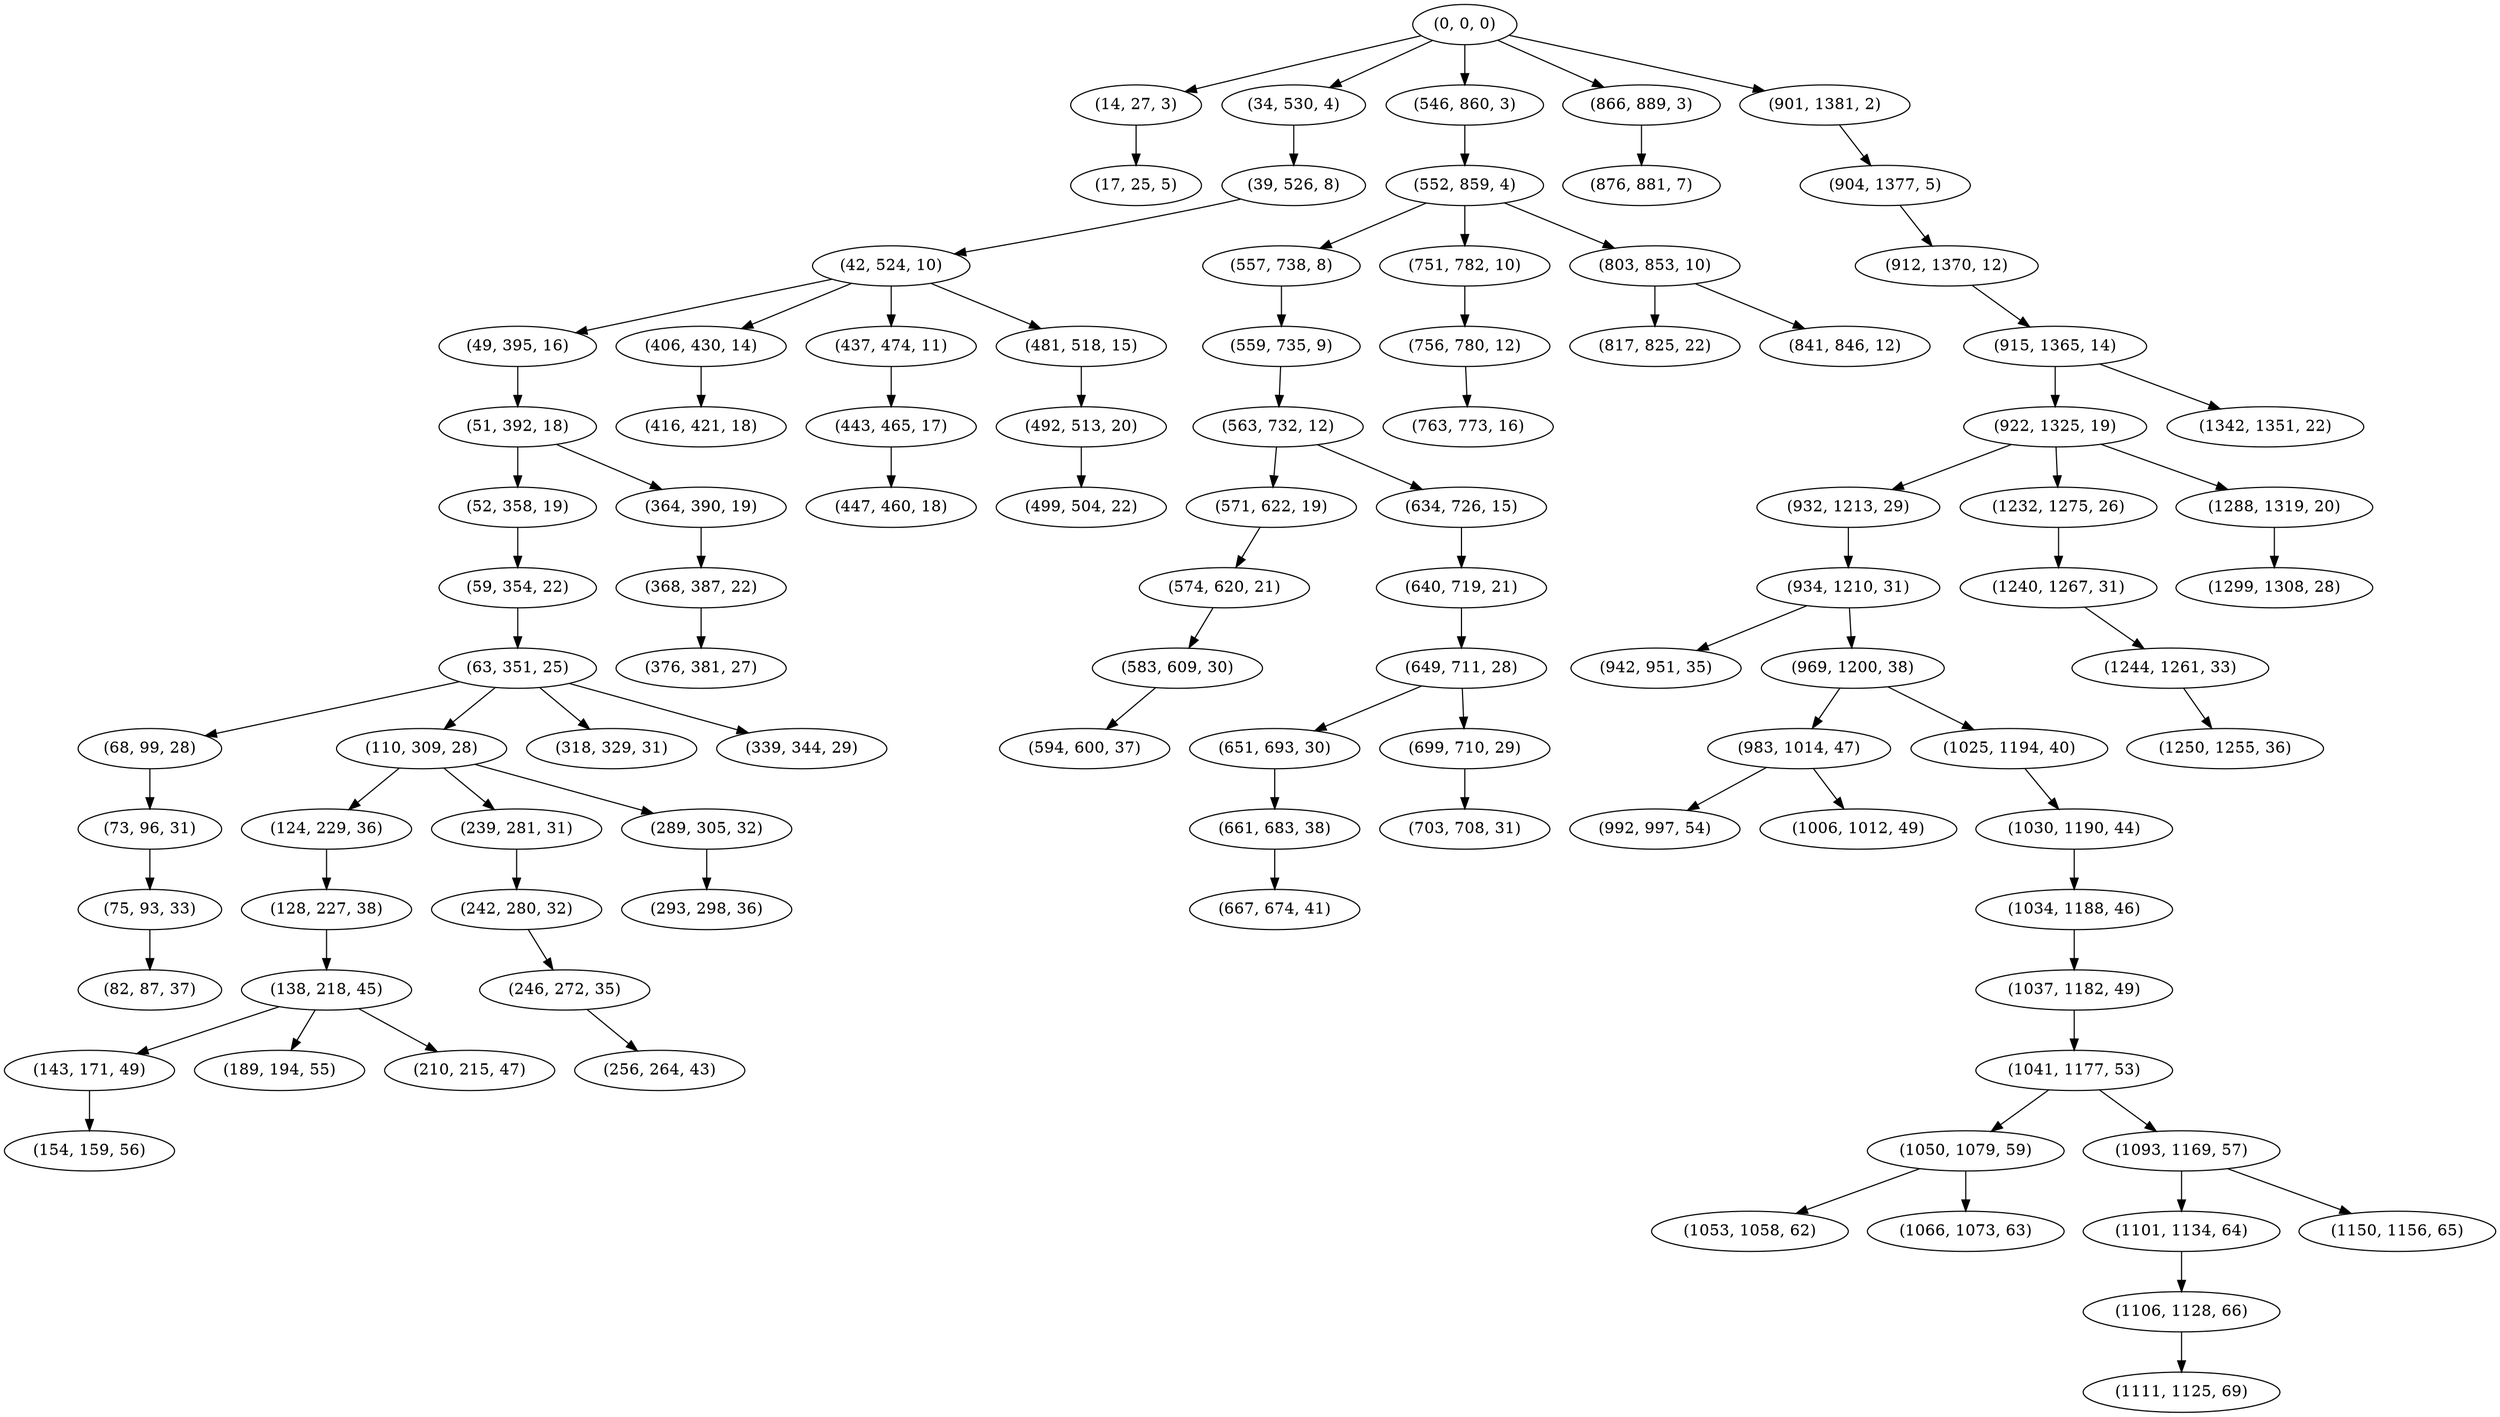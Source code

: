 digraph tree {
    "(0, 0, 0)";
    "(14, 27, 3)";
    "(17, 25, 5)";
    "(34, 530, 4)";
    "(39, 526, 8)";
    "(42, 524, 10)";
    "(49, 395, 16)";
    "(51, 392, 18)";
    "(52, 358, 19)";
    "(59, 354, 22)";
    "(63, 351, 25)";
    "(68, 99, 28)";
    "(73, 96, 31)";
    "(75, 93, 33)";
    "(82, 87, 37)";
    "(110, 309, 28)";
    "(124, 229, 36)";
    "(128, 227, 38)";
    "(138, 218, 45)";
    "(143, 171, 49)";
    "(154, 159, 56)";
    "(189, 194, 55)";
    "(210, 215, 47)";
    "(239, 281, 31)";
    "(242, 280, 32)";
    "(246, 272, 35)";
    "(256, 264, 43)";
    "(289, 305, 32)";
    "(293, 298, 36)";
    "(318, 329, 31)";
    "(339, 344, 29)";
    "(364, 390, 19)";
    "(368, 387, 22)";
    "(376, 381, 27)";
    "(406, 430, 14)";
    "(416, 421, 18)";
    "(437, 474, 11)";
    "(443, 465, 17)";
    "(447, 460, 18)";
    "(481, 518, 15)";
    "(492, 513, 20)";
    "(499, 504, 22)";
    "(546, 860, 3)";
    "(552, 859, 4)";
    "(557, 738, 8)";
    "(559, 735, 9)";
    "(563, 732, 12)";
    "(571, 622, 19)";
    "(574, 620, 21)";
    "(583, 609, 30)";
    "(594, 600, 37)";
    "(634, 726, 15)";
    "(640, 719, 21)";
    "(649, 711, 28)";
    "(651, 693, 30)";
    "(661, 683, 38)";
    "(667, 674, 41)";
    "(699, 710, 29)";
    "(703, 708, 31)";
    "(751, 782, 10)";
    "(756, 780, 12)";
    "(763, 773, 16)";
    "(803, 853, 10)";
    "(817, 825, 22)";
    "(841, 846, 12)";
    "(866, 889, 3)";
    "(876, 881, 7)";
    "(901, 1381, 2)";
    "(904, 1377, 5)";
    "(912, 1370, 12)";
    "(915, 1365, 14)";
    "(922, 1325, 19)";
    "(932, 1213, 29)";
    "(934, 1210, 31)";
    "(942, 951, 35)";
    "(969, 1200, 38)";
    "(983, 1014, 47)";
    "(992, 997, 54)";
    "(1006, 1012, 49)";
    "(1025, 1194, 40)";
    "(1030, 1190, 44)";
    "(1034, 1188, 46)";
    "(1037, 1182, 49)";
    "(1041, 1177, 53)";
    "(1050, 1079, 59)";
    "(1053, 1058, 62)";
    "(1066, 1073, 63)";
    "(1093, 1169, 57)";
    "(1101, 1134, 64)";
    "(1106, 1128, 66)";
    "(1111, 1125, 69)";
    "(1150, 1156, 65)";
    "(1232, 1275, 26)";
    "(1240, 1267, 31)";
    "(1244, 1261, 33)";
    "(1250, 1255, 36)";
    "(1288, 1319, 20)";
    "(1299, 1308, 28)";
    "(1342, 1351, 22)";
    "(0, 0, 0)" -> "(14, 27, 3)";
    "(0, 0, 0)" -> "(34, 530, 4)";
    "(0, 0, 0)" -> "(546, 860, 3)";
    "(0, 0, 0)" -> "(866, 889, 3)";
    "(0, 0, 0)" -> "(901, 1381, 2)";
    "(14, 27, 3)" -> "(17, 25, 5)";
    "(34, 530, 4)" -> "(39, 526, 8)";
    "(39, 526, 8)" -> "(42, 524, 10)";
    "(42, 524, 10)" -> "(49, 395, 16)";
    "(42, 524, 10)" -> "(406, 430, 14)";
    "(42, 524, 10)" -> "(437, 474, 11)";
    "(42, 524, 10)" -> "(481, 518, 15)";
    "(49, 395, 16)" -> "(51, 392, 18)";
    "(51, 392, 18)" -> "(52, 358, 19)";
    "(51, 392, 18)" -> "(364, 390, 19)";
    "(52, 358, 19)" -> "(59, 354, 22)";
    "(59, 354, 22)" -> "(63, 351, 25)";
    "(63, 351, 25)" -> "(68, 99, 28)";
    "(63, 351, 25)" -> "(110, 309, 28)";
    "(63, 351, 25)" -> "(318, 329, 31)";
    "(63, 351, 25)" -> "(339, 344, 29)";
    "(68, 99, 28)" -> "(73, 96, 31)";
    "(73, 96, 31)" -> "(75, 93, 33)";
    "(75, 93, 33)" -> "(82, 87, 37)";
    "(110, 309, 28)" -> "(124, 229, 36)";
    "(110, 309, 28)" -> "(239, 281, 31)";
    "(110, 309, 28)" -> "(289, 305, 32)";
    "(124, 229, 36)" -> "(128, 227, 38)";
    "(128, 227, 38)" -> "(138, 218, 45)";
    "(138, 218, 45)" -> "(143, 171, 49)";
    "(138, 218, 45)" -> "(189, 194, 55)";
    "(138, 218, 45)" -> "(210, 215, 47)";
    "(143, 171, 49)" -> "(154, 159, 56)";
    "(239, 281, 31)" -> "(242, 280, 32)";
    "(242, 280, 32)" -> "(246, 272, 35)";
    "(246, 272, 35)" -> "(256, 264, 43)";
    "(289, 305, 32)" -> "(293, 298, 36)";
    "(364, 390, 19)" -> "(368, 387, 22)";
    "(368, 387, 22)" -> "(376, 381, 27)";
    "(406, 430, 14)" -> "(416, 421, 18)";
    "(437, 474, 11)" -> "(443, 465, 17)";
    "(443, 465, 17)" -> "(447, 460, 18)";
    "(481, 518, 15)" -> "(492, 513, 20)";
    "(492, 513, 20)" -> "(499, 504, 22)";
    "(546, 860, 3)" -> "(552, 859, 4)";
    "(552, 859, 4)" -> "(557, 738, 8)";
    "(552, 859, 4)" -> "(751, 782, 10)";
    "(552, 859, 4)" -> "(803, 853, 10)";
    "(557, 738, 8)" -> "(559, 735, 9)";
    "(559, 735, 9)" -> "(563, 732, 12)";
    "(563, 732, 12)" -> "(571, 622, 19)";
    "(563, 732, 12)" -> "(634, 726, 15)";
    "(571, 622, 19)" -> "(574, 620, 21)";
    "(574, 620, 21)" -> "(583, 609, 30)";
    "(583, 609, 30)" -> "(594, 600, 37)";
    "(634, 726, 15)" -> "(640, 719, 21)";
    "(640, 719, 21)" -> "(649, 711, 28)";
    "(649, 711, 28)" -> "(651, 693, 30)";
    "(649, 711, 28)" -> "(699, 710, 29)";
    "(651, 693, 30)" -> "(661, 683, 38)";
    "(661, 683, 38)" -> "(667, 674, 41)";
    "(699, 710, 29)" -> "(703, 708, 31)";
    "(751, 782, 10)" -> "(756, 780, 12)";
    "(756, 780, 12)" -> "(763, 773, 16)";
    "(803, 853, 10)" -> "(817, 825, 22)";
    "(803, 853, 10)" -> "(841, 846, 12)";
    "(866, 889, 3)" -> "(876, 881, 7)";
    "(901, 1381, 2)" -> "(904, 1377, 5)";
    "(904, 1377, 5)" -> "(912, 1370, 12)";
    "(912, 1370, 12)" -> "(915, 1365, 14)";
    "(915, 1365, 14)" -> "(922, 1325, 19)";
    "(915, 1365, 14)" -> "(1342, 1351, 22)";
    "(922, 1325, 19)" -> "(932, 1213, 29)";
    "(922, 1325, 19)" -> "(1232, 1275, 26)";
    "(922, 1325, 19)" -> "(1288, 1319, 20)";
    "(932, 1213, 29)" -> "(934, 1210, 31)";
    "(934, 1210, 31)" -> "(942, 951, 35)";
    "(934, 1210, 31)" -> "(969, 1200, 38)";
    "(969, 1200, 38)" -> "(983, 1014, 47)";
    "(969, 1200, 38)" -> "(1025, 1194, 40)";
    "(983, 1014, 47)" -> "(992, 997, 54)";
    "(983, 1014, 47)" -> "(1006, 1012, 49)";
    "(1025, 1194, 40)" -> "(1030, 1190, 44)";
    "(1030, 1190, 44)" -> "(1034, 1188, 46)";
    "(1034, 1188, 46)" -> "(1037, 1182, 49)";
    "(1037, 1182, 49)" -> "(1041, 1177, 53)";
    "(1041, 1177, 53)" -> "(1050, 1079, 59)";
    "(1041, 1177, 53)" -> "(1093, 1169, 57)";
    "(1050, 1079, 59)" -> "(1053, 1058, 62)";
    "(1050, 1079, 59)" -> "(1066, 1073, 63)";
    "(1093, 1169, 57)" -> "(1101, 1134, 64)";
    "(1093, 1169, 57)" -> "(1150, 1156, 65)";
    "(1101, 1134, 64)" -> "(1106, 1128, 66)";
    "(1106, 1128, 66)" -> "(1111, 1125, 69)";
    "(1232, 1275, 26)" -> "(1240, 1267, 31)";
    "(1240, 1267, 31)" -> "(1244, 1261, 33)";
    "(1244, 1261, 33)" -> "(1250, 1255, 36)";
    "(1288, 1319, 20)" -> "(1299, 1308, 28)";
}
